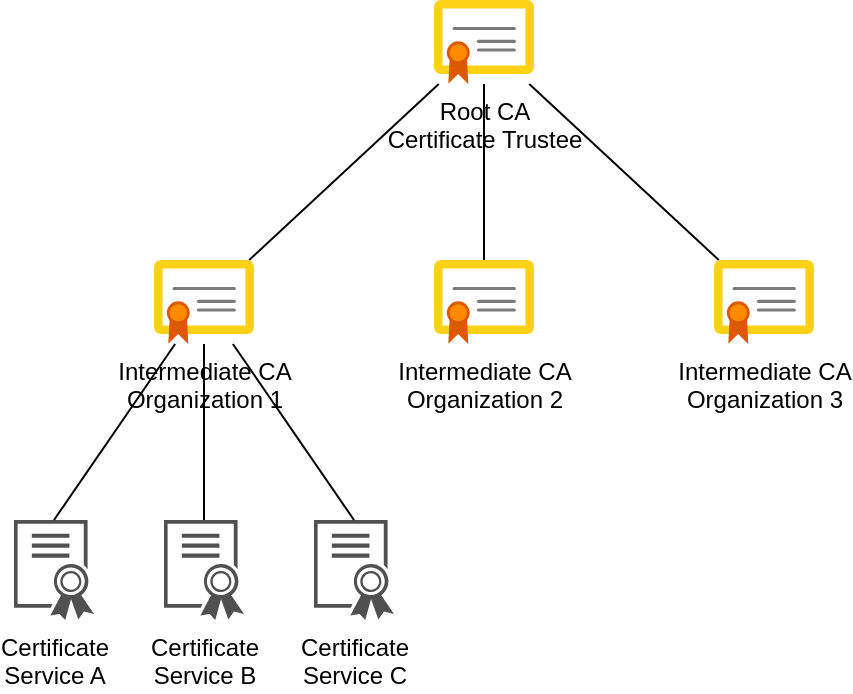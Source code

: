 <mxfile version="12.5.4" type="device"><diagram id="txrkUQYShFGPCu3DDy3S" name="Page-1"><mxGraphModel dx="815" dy="499" grid="1" gridSize="10" guides="1" tooltips="1" connect="1" arrows="1" fold="1" page="1" pageScale="1" pageWidth="827" pageHeight="1169" math="0" shadow="0"><root><mxCell id="0"/><mxCell id="1" parent="0"/><mxCell id="PSNAiUdA1LiyVlnMnDVU-33" value="Root CA&lt;br&gt;Certificate Trustee" style="aspect=fixed;html=1;points=[];align=center;image;fontSize=12;image=img/lib/mscae/Certificate.svg;" vertex="1" parent="1"><mxGeometry x="260" y="20" width="50" height="42" as="geometry"/></mxCell><mxCell id="PSNAiUdA1LiyVlnMnDVU-34" value="Intermediate CA&lt;br&gt;Organization 1" style="aspect=fixed;html=1;points=[];align=center;image;fontSize=12;image=img/lib/mscae/Certificate.svg;" vertex="1" parent="1"><mxGeometry x="120" y="150" width="50" height="42" as="geometry"/></mxCell><mxCell id="PSNAiUdA1LiyVlnMnDVU-35" value="Intermediate CA&lt;br&gt;Organization 2" style="aspect=fixed;html=1;points=[];align=center;image;fontSize=12;image=img/lib/mscae/Certificate.svg;" vertex="1" parent="1"><mxGeometry x="260" y="150" width="50" height="42" as="geometry"/></mxCell><mxCell id="PSNAiUdA1LiyVlnMnDVU-36" value="Intermediate CA&lt;br&gt;Organization 3" style="aspect=fixed;html=1;points=[];align=center;image;fontSize=12;image=img/lib/mscae/Certificate.svg;" vertex="1" parent="1"><mxGeometry x="400" y="150" width="50" height="42" as="geometry"/></mxCell><mxCell id="PSNAiUdA1LiyVlnMnDVU-40" value="Certificate&lt;br&gt;Service A" style="pointerEvents=1;shadow=0;dashed=0;html=1;strokeColor=none;labelPosition=center;verticalLabelPosition=bottom;verticalAlign=top;align=center;fillColor=#505050;shape=mxgraph.mscae.intune.intune_certificate_profiles" vertex="1" parent="1"><mxGeometry x="50" y="280" width="40" height="50" as="geometry"/></mxCell><mxCell id="PSNAiUdA1LiyVlnMnDVU-41" value="Certificate&lt;br&gt;Service C" style="pointerEvents=1;shadow=0;dashed=0;html=1;strokeColor=none;labelPosition=center;verticalLabelPosition=bottom;verticalAlign=top;align=center;fillColor=#505050;shape=mxgraph.mscae.intune.intune_certificate_profiles" vertex="1" parent="1"><mxGeometry x="200" y="280" width="40" height="50" as="geometry"/></mxCell><mxCell id="PSNAiUdA1LiyVlnMnDVU-43" value="" style="endArrow=none;html=1;" edge="1" parent="1" source="PSNAiUdA1LiyVlnMnDVU-34" target="PSNAiUdA1LiyVlnMnDVU-33"><mxGeometry width="50" height="50" relative="1" as="geometry"><mxPoint x="50" y="400" as="sourcePoint"/><mxPoint x="100" y="350" as="targetPoint"/></mxGeometry></mxCell><mxCell id="PSNAiUdA1LiyVlnMnDVU-44" value="" style="endArrow=none;html=1;" edge="1" parent="1" source="PSNAiUdA1LiyVlnMnDVU-35" target="PSNAiUdA1LiyVlnMnDVU-33"><mxGeometry width="50" height="50" relative="1" as="geometry"><mxPoint x="177.615" y="160" as="sourcePoint"/><mxPoint x="272.385" y="72" as="targetPoint"/></mxGeometry></mxCell><mxCell id="PSNAiUdA1LiyVlnMnDVU-45" value="" style="endArrow=none;html=1;" edge="1" parent="1" source="PSNAiUdA1LiyVlnMnDVU-36" target="PSNAiUdA1LiyVlnMnDVU-33"><mxGeometry width="50" height="50" relative="1" as="geometry"><mxPoint x="187.615" y="170" as="sourcePoint"/><mxPoint x="282.385" y="82" as="targetPoint"/></mxGeometry></mxCell><mxCell id="PSNAiUdA1LiyVlnMnDVU-46" value="" style="endArrow=none;html=1;exitX=0.5;exitY=0;exitDx=0;exitDy=0;exitPerimeter=0;" edge="1" parent="1" source="PSNAiUdA1LiyVlnMnDVU-40" target="PSNAiUdA1LiyVlnMnDVU-34"><mxGeometry width="50" height="50" relative="1" as="geometry"><mxPoint x="197.615" y="180" as="sourcePoint"/><mxPoint x="292.385" y="92" as="targetPoint"/></mxGeometry></mxCell><mxCell id="PSNAiUdA1LiyVlnMnDVU-47" value="" style="endArrow=none;html=1;entryX=0.5;entryY=0;entryDx=0;entryDy=0;entryPerimeter=0;" edge="1" parent="1" source="PSNAiUdA1LiyVlnMnDVU-34" target="PSNAiUdA1LiyVlnMnDVU-51"><mxGeometry width="50" height="50" relative="1" as="geometry"><mxPoint x="207.615" y="190" as="sourcePoint"/><mxPoint x="145" y="280" as="targetPoint"/></mxGeometry></mxCell><mxCell id="PSNAiUdA1LiyVlnMnDVU-48" value="" style="endArrow=none;html=1;entryX=0.5;entryY=0;entryDx=0;entryDy=0;entryPerimeter=0;" edge="1" parent="1" source="PSNAiUdA1LiyVlnMnDVU-34" target="PSNAiUdA1LiyVlnMnDVU-41"><mxGeometry width="50" height="50" relative="1" as="geometry"><mxPoint x="217.615" y="200" as="sourcePoint"/><mxPoint x="312.385" y="112" as="targetPoint"/></mxGeometry></mxCell><mxCell id="PSNAiUdA1LiyVlnMnDVU-51" value="Certificate&lt;br&gt;Service B" style="pointerEvents=1;shadow=0;dashed=0;html=1;strokeColor=none;labelPosition=center;verticalLabelPosition=bottom;verticalAlign=top;align=center;fillColor=#505050;shape=mxgraph.mscae.intune.intune_certificate_profiles" vertex="1" parent="1"><mxGeometry x="125" y="280" width="40" height="50" as="geometry"/></mxCell></root></mxGraphModel></diagram></mxfile>